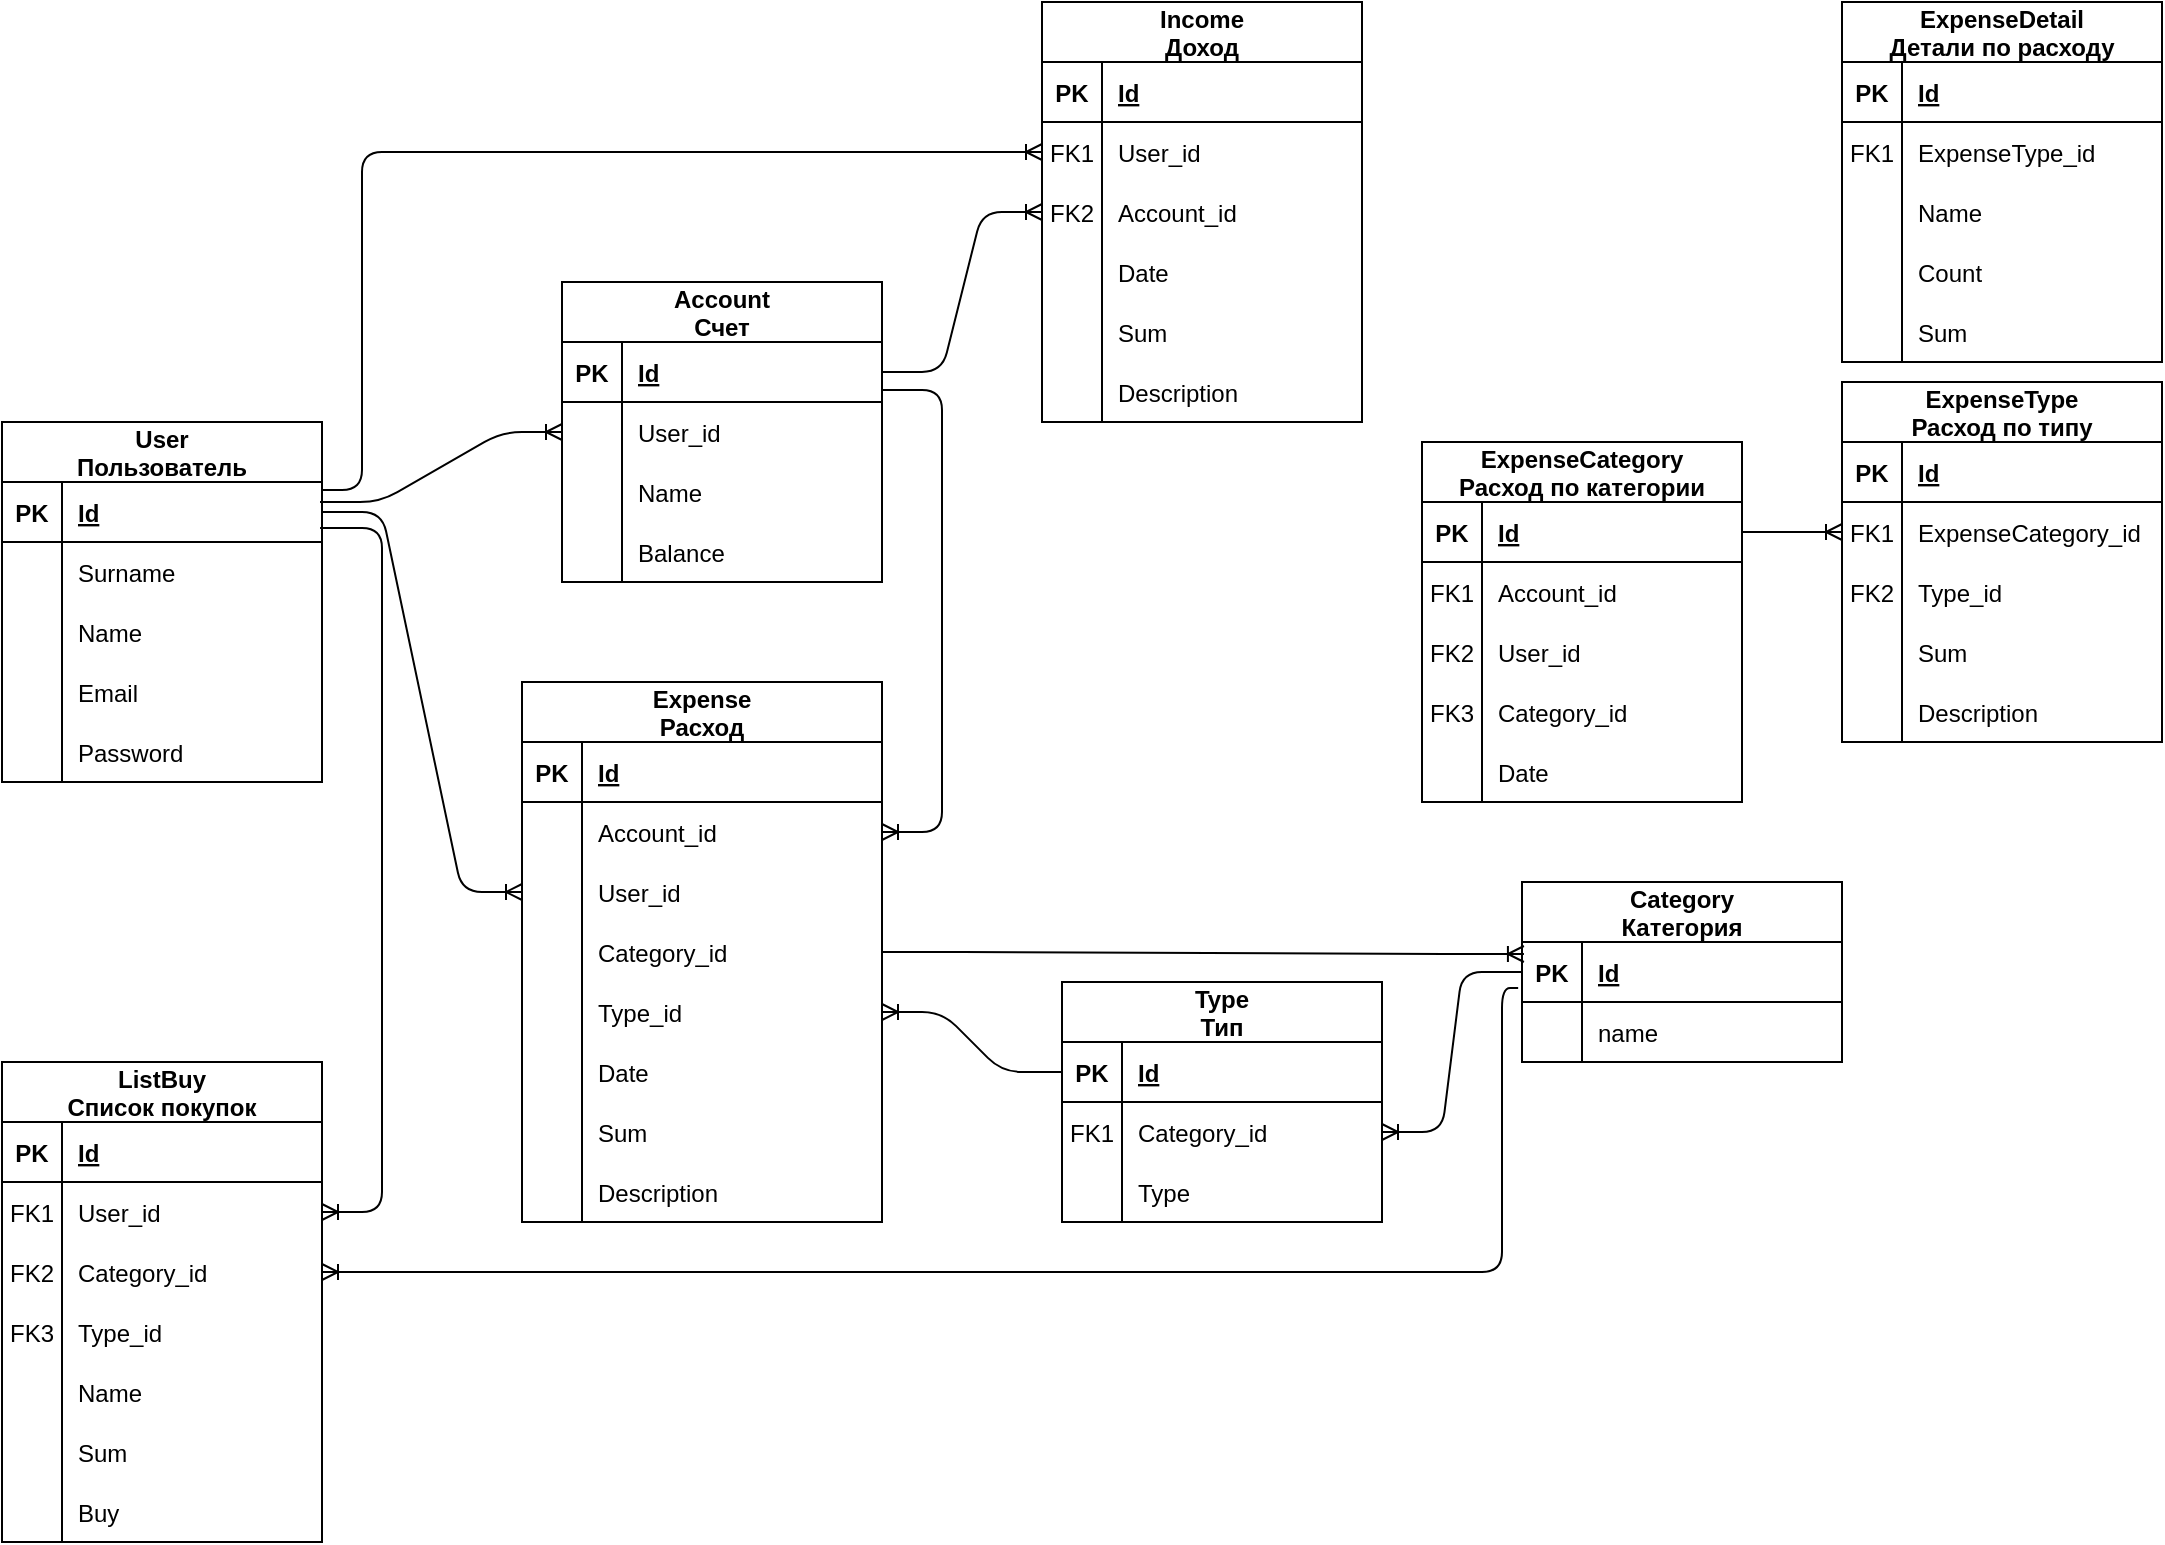 <mxfile version="14.6.11" type="device"><diagram id="E8W5E_j-UFOHD4V3hf9c" name="Страница 1"><mxGraphModel dx="1202" dy="608" grid="1" gridSize="10" guides="1" tooltips="1" connect="1" arrows="1" fold="1" page="1" pageScale="1" pageWidth="1169" pageHeight="827" math="0" shadow="0"><root><mxCell id="0"/><mxCell id="1" parent="0"/><mxCell id="keQbu6TXad4VzsfePpfh-14" value="User&#10;Пользователь" style="shape=table;startSize=30;container=1;collapsible=1;childLayout=tableLayout;fixedRows=1;rowLines=0;fontStyle=1;align=center;resizeLast=1;" parent="1" vertex="1"><mxGeometry x="40" y="230" width="160" height="180" as="geometry"><mxRectangle x="40" y="40" width="60" height="30" as="alternateBounds"/></mxGeometry></mxCell><mxCell id="keQbu6TXad4VzsfePpfh-15" value="" style="shape=partialRectangle;collapsible=0;dropTarget=0;pointerEvents=0;fillColor=none;top=0;left=0;bottom=1;right=0;points=[[0,0.5],[1,0.5]];portConstraint=eastwest;" parent="keQbu6TXad4VzsfePpfh-14" vertex="1"><mxGeometry y="30" width="160" height="30" as="geometry"/></mxCell><mxCell id="keQbu6TXad4VzsfePpfh-16" value="PK" style="shape=partialRectangle;connectable=0;fillColor=none;top=0;left=0;bottom=0;right=0;fontStyle=1;overflow=hidden;" parent="keQbu6TXad4VzsfePpfh-15" vertex="1"><mxGeometry width="30" height="30" as="geometry"/></mxCell><mxCell id="keQbu6TXad4VzsfePpfh-17" value="Id" style="shape=partialRectangle;connectable=0;fillColor=none;top=0;left=0;bottom=0;right=0;align=left;spacingLeft=6;fontStyle=5;overflow=hidden;" parent="keQbu6TXad4VzsfePpfh-15" vertex="1"><mxGeometry x="30" width="130" height="30" as="geometry"/></mxCell><mxCell id="keQbu6TXad4VzsfePpfh-18" value="" style="shape=partialRectangle;collapsible=0;dropTarget=0;pointerEvents=0;fillColor=none;top=0;left=0;bottom=0;right=0;points=[[0,0.5],[1,0.5]];portConstraint=eastwest;" parent="keQbu6TXad4VzsfePpfh-14" vertex="1"><mxGeometry y="60" width="160" height="30" as="geometry"/></mxCell><mxCell id="keQbu6TXad4VzsfePpfh-19" value="" style="shape=partialRectangle;connectable=0;fillColor=none;top=0;left=0;bottom=0;right=0;editable=1;overflow=hidden;" parent="keQbu6TXad4VzsfePpfh-18" vertex="1"><mxGeometry width="30" height="30" as="geometry"/></mxCell><mxCell id="keQbu6TXad4VzsfePpfh-20" value="Surname" style="shape=partialRectangle;connectable=0;fillColor=none;top=0;left=0;bottom=0;right=0;align=left;spacingLeft=6;overflow=hidden;" parent="keQbu6TXad4VzsfePpfh-18" vertex="1"><mxGeometry x="30" width="130" height="30" as="geometry"/></mxCell><mxCell id="keQbu6TXad4VzsfePpfh-21" value="" style="shape=partialRectangle;collapsible=0;dropTarget=0;pointerEvents=0;fillColor=none;top=0;left=0;bottom=0;right=0;points=[[0,0.5],[1,0.5]];portConstraint=eastwest;" parent="keQbu6TXad4VzsfePpfh-14" vertex="1"><mxGeometry y="90" width="160" height="30" as="geometry"/></mxCell><mxCell id="keQbu6TXad4VzsfePpfh-22" value="" style="shape=partialRectangle;connectable=0;fillColor=none;top=0;left=0;bottom=0;right=0;editable=1;overflow=hidden;" parent="keQbu6TXad4VzsfePpfh-21" vertex="1"><mxGeometry width="30" height="30" as="geometry"/></mxCell><mxCell id="keQbu6TXad4VzsfePpfh-23" value="Name" style="shape=partialRectangle;connectable=0;fillColor=none;top=0;left=0;bottom=0;right=0;align=left;spacingLeft=6;overflow=hidden;" parent="keQbu6TXad4VzsfePpfh-21" vertex="1"><mxGeometry x="30" width="130" height="30" as="geometry"/></mxCell><mxCell id="keQbu6TXad4VzsfePpfh-142" value="" style="shape=partialRectangle;collapsible=0;dropTarget=0;pointerEvents=0;fillColor=none;top=0;left=0;bottom=0;right=0;points=[[0,0.5],[1,0.5]];portConstraint=eastwest;" parent="keQbu6TXad4VzsfePpfh-14" vertex="1"><mxGeometry y="120" width="160" height="30" as="geometry"/></mxCell><mxCell id="keQbu6TXad4VzsfePpfh-143" value="" style="shape=partialRectangle;connectable=0;fillColor=none;top=0;left=0;bottom=0;right=0;editable=1;overflow=hidden;" parent="keQbu6TXad4VzsfePpfh-142" vertex="1"><mxGeometry width="30" height="30" as="geometry"/></mxCell><mxCell id="keQbu6TXad4VzsfePpfh-144" value="Email" style="shape=partialRectangle;connectable=0;fillColor=none;top=0;left=0;bottom=0;right=0;align=left;spacingLeft=6;overflow=hidden;" parent="keQbu6TXad4VzsfePpfh-142" vertex="1"><mxGeometry x="30" width="130" height="30" as="geometry"/></mxCell><mxCell id="keQbu6TXad4VzsfePpfh-146" value="" style="shape=partialRectangle;collapsible=0;dropTarget=0;pointerEvents=0;fillColor=none;top=0;left=0;bottom=0;right=0;points=[[0,0.5],[1,0.5]];portConstraint=eastwest;" parent="keQbu6TXad4VzsfePpfh-14" vertex="1"><mxGeometry y="150" width="160" height="30" as="geometry"/></mxCell><mxCell id="keQbu6TXad4VzsfePpfh-147" value="" style="shape=partialRectangle;connectable=0;fillColor=none;top=0;left=0;bottom=0;right=0;editable=1;overflow=hidden;" parent="keQbu6TXad4VzsfePpfh-146" vertex="1"><mxGeometry width="30" height="30" as="geometry"/></mxCell><mxCell id="keQbu6TXad4VzsfePpfh-148" value="Password" style="shape=partialRectangle;connectable=0;fillColor=none;top=0;left=0;bottom=0;right=0;align=left;spacingLeft=6;overflow=hidden;" parent="keQbu6TXad4VzsfePpfh-146" vertex="1"><mxGeometry x="30" width="130" height="30" as="geometry"/></mxCell><mxCell id="keQbu6TXad4VzsfePpfh-27" value="Category&#10;Категория" style="shape=table;startSize=30;container=1;collapsible=1;childLayout=tableLayout;fixedRows=1;rowLines=0;fontStyle=1;align=center;resizeLast=1;" parent="1" vertex="1"><mxGeometry x="800" y="460" width="160" height="90" as="geometry"/></mxCell><mxCell id="keQbu6TXad4VzsfePpfh-28" value="" style="shape=partialRectangle;collapsible=0;dropTarget=0;pointerEvents=0;fillColor=none;top=0;left=0;bottom=1;right=0;points=[[0,0.5],[1,0.5]];portConstraint=eastwest;" parent="keQbu6TXad4VzsfePpfh-27" vertex="1"><mxGeometry y="30" width="160" height="30" as="geometry"/></mxCell><mxCell id="keQbu6TXad4VzsfePpfh-29" value="PK" style="shape=partialRectangle;connectable=0;fillColor=none;top=0;left=0;bottom=0;right=0;fontStyle=1;overflow=hidden;" parent="keQbu6TXad4VzsfePpfh-28" vertex="1"><mxGeometry width="30" height="30" as="geometry"/></mxCell><mxCell id="keQbu6TXad4VzsfePpfh-30" value="Id" style="shape=partialRectangle;connectable=0;fillColor=none;top=0;left=0;bottom=0;right=0;align=left;spacingLeft=6;fontStyle=5;overflow=hidden;" parent="keQbu6TXad4VzsfePpfh-28" vertex="1"><mxGeometry x="30" width="130" height="30" as="geometry"/></mxCell><mxCell id="keQbu6TXad4VzsfePpfh-31" value="" style="shape=partialRectangle;collapsible=0;dropTarget=0;pointerEvents=0;fillColor=none;top=0;left=0;bottom=0;right=0;points=[[0,0.5],[1,0.5]];portConstraint=eastwest;" parent="keQbu6TXad4VzsfePpfh-27" vertex="1"><mxGeometry y="60" width="160" height="30" as="geometry"/></mxCell><mxCell id="keQbu6TXad4VzsfePpfh-32" value="" style="shape=partialRectangle;connectable=0;fillColor=none;top=0;left=0;bottom=0;right=0;editable=1;overflow=hidden;" parent="keQbu6TXad4VzsfePpfh-31" vertex="1"><mxGeometry width="30" height="30" as="geometry"/></mxCell><mxCell id="keQbu6TXad4VzsfePpfh-33" value="name" style="shape=partialRectangle;connectable=0;fillColor=none;top=0;left=0;bottom=0;right=0;align=left;spacingLeft=6;overflow=hidden;" parent="keQbu6TXad4VzsfePpfh-31" vertex="1"><mxGeometry x="30" width="130" height="30" as="geometry"/></mxCell><mxCell id="keQbu6TXad4VzsfePpfh-40" value="Income&#10;Доход" style="shape=table;startSize=30;container=1;collapsible=1;childLayout=tableLayout;fixedRows=1;rowLines=0;fontStyle=1;align=center;resizeLast=1;" parent="1" vertex="1"><mxGeometry x="560" y="20" width="160" height="210" as="geometry"/></mxCell><mxCell id="keQbu6TXad4VzsfePpfh-41" value="" style="shape=partialRectangle;collapsible=0;dropTarget=0;pointerEvents=0;fillColor=none;top=0;left=0;bottom=1;right=0;points=[[0,0.5],[1,0.5]];portConstraint=eastwest;" parent="keQbu6TXad4VzsfePpfh-40" vertex="1"><mxGeometry y="30" width="160" height="30" as="geometry"/></mxCell><mxCell id="keQbu6TXad4VzsfePpfh-42" value="PK" style="shape=partialRectangle;connectable=0;fillColor=none;top=0;left=0;bottom=0;right=0;fontStyle=1;overflow=hidden;" parent="keQbu6TXad4VzsfePpfh-41" vertex="1"><mxGeometry width="30" height="30" as="geometry"/></mxCell><mxCell id="keQbu6TXad4VzsfePpfh-43" value="Id" style="shape=partialRectangle;connectable=0;fillColor=none;top=0;left=0;bottom=0;right=0;align=left;spacingLeft=6;fontStyle=5;overflow=hidden;" parent="keQbu6TXad4VzsfePpfh-41" vertex="1"><mxGeometry x="30" width="130" height="30" as="geometry"/></mxCell><mxCell id="keQbu6TXad4VzsfePpfh-199" value="" style="shape=partialRectangle;collapsible=0;dropTarget=0;pointerEvents=0;fillColor=none;top=0;left=0;bottom=0;right=0;points=[[0,0.5],[1,0.5]];portConstraint=eastwest;" parent="keQbu6TXad4VzsfePpfh-40" vertex="1"><mxGeometry y="60" width="160" height="30" as="geometry"/></mxCell><mxCell id="keQbu6TXad4VzsfePpfh-200" value="FK1" style="shape=partialRectangle;connectable=0;fillColor=none;top=0;left=0;bottom=0;right=0;editable=1;overflow=hidden;" parent="keQbu6TXad4VzsfePpfh-199" vertex="1"><mxGeometry width="30" height="30" as="geometry"/></mxCell><mxCell id="keQbu6TXad4VzsfePpfh-201" value="User_id" style="shape=partialRectangle;connectable=0;fillColor=none;top=0;left=0;bottom=0;right=0;align=left;spacingLeft=6;overflow=hidden;" parent="keQbu6TXad4VzsfePpfh-199" vertex="1"><mxGeometry x="30" width="130" height="30" as="geometry"/></mxCell><mxCell id="HvO0J8zQqH0c3S55974b-17" value="" style="shape=partialRectangle;collapsible=0;dropTarget=0;pointerEvents=0;fillColor=none;top=0;left=0;bottom=0;right=0;points=[[0,0.5],[1,0.5]];portConstraint=eastwest;" parent="keQbu6TXad4VzsfePpfh-40" vertex="1"><mxGeometry y="90" width="160" height="30" as="geometry"/></mxCell><mxCell id="HvO0J8zQqH0c3S55974b-18" value="FK2" style="shape=partialRectangle;connectable=0;fillColor=none;top=0;left=0;bottom=0;right=0;editable=1;overflow=hidden;" parent="HvO0J8zQqH0c3S55974b-17" vertex="1"><mxGeometry width="30" height="30" as="geometry"/></mxCell><mxCell id="HvO0J8zQqH0c3S55974b-19" value="Account_id" style="shape=partialRectangle;connectable=0;fillColor=none;top=0;left=0;bottom=0;right=0;align=left;spacingLeft=6;overflow=hidden;" parent="HvO0J8zQqH0c3S55974b-17" vertex="1"><mxGeometry x="30" width="130" height="30" as="geometry"/></mxCell><mxCell id="keQbu6TXad4VzsfePpfh-44" value="" style="shape=partialRectangle;collapsible=0;dropTarget=0;pointerEvents=0;fillColor=none;top=0;left=0;bottom=0;right=0;points=[[0,0.5],[1,0.5]];portConstraint=eastwest;" parent="keQbu6TXad4VzsfePpfh-40" vertex="1"><mxGeometry y="120" width="160" height="30" as="geometry"/></mxCell><mxCell id="keQbu6TXad4VzsfePpfh-45" value="" style="shape=partialRectangle;connectable=0;fillColor=none;top=0;left=0;bottom=0;right=0;editable=1;overflow=hidden;" parent="keQbu6TXad4VzsfePpfh-44" vertex="1"><mxGeometry width="30" height="30" as="geometry"/></mxCell><mxCell id="keQbu6TXad4VzsfePpfh-46" value="Date" style="shape=partialRectangle;connectable=0;fillColor=none;top=0;left=0;bottom=0;right=0;align=left;spacingLeft=6;overflow=hidden;" parent="keQbu6TXad4VzsfePpfh-44" vertex="1"><mxGeometry x="30" width="130" height="30" as="geometry"/></mxCell><mxCell id="keQbu6TXad4VzsfePpfh-47" value="" style="shape=partialRectangle;collapsible=0;dropTarget=0;pointerEvents=0;fillColor=none;top=0;left=0;bottom=0;right=0;points=[[0,0.5],[1,0.5]];portConstraint=eastwest;" parent="keQbu6TXad4VzsfePpfh-40" vertex="1"><mxGeometry y="150" width="160" height="30" as="geometry"/></mxCell><mxCell id="keQbu6TXad4VzsfePpfh-48" value="" style="shape=partialRectangle;connectable=0;fillColor=none;top=0;left=0;bottom=0;right=0;editable=1;overflow=hidden;" parent="keQbu6TXad4VzsfePpfh-47" vertex="1"><mxGeometry width="30" height="30" as="geometry"/></mxCell><mxCell id="keQbu6TXad4VzsfePpfh-49" value="Sum" style="shape=partialRectangle;connectable=0;fillColor=none;top=0;left=0;bottom=0;right=0;align=left;spacingLeft=6;overflow=hidden;" parent="keQbu6TXad4VzsfePpfh-47" vertex="1"><mxGeometry x="30" width="130" height="30" as="geometry"/></mxCell><mxCell id="keQbu6TXad4VzsfePpfh-50" value="" style="shape=partialRectangle;collapsible=0;dropTarget=0;pointerEvents=0;fillColor=none;top=0;left=0;bottom=0;right=0;points=[[0,0.5],[1,0.5]];portConstraint=eastwest;" parent="keQbu6TXad4VzsfePpfh-40" vertex="1"><mxGeometry y="180" width="160" height="30" as="geometry"/></mxCell><mxCell id="keQbu6TXad4VzsfePpfh-51" value="" style="shape=partialRectangle;connectable=0;fillColor=none;top=0;left=0;bottom=0;right=0;editable=1;overflow=hidden;" parent="keQbu6TXad4VzsfePpfh-50" vertex="1"><mxGeometry width="30" height="30" as="geometry"/></mxCell><mxCell id="keQbu6TXad4VzsfePpfh-52" value="Description" style="shape=partialRectangle;connectable=0;fillColor=none;top=0;left=0;bottom=0;right=0;align=left;spacingLeft=6;overflow=hidden;" parent="keQbu6TXad4VzsfePpfh-50" vertex="1"><mxGeometry x="30" width="130" height="30" as="geometry"/></mxCell><mxCell id="keQbu6TXad4VzsfePpfh-53" value="Type&#10;Тип" style="shape=table;startSize=30;container=1;collapsible=1;childLayout=tableLayout;fixedRows=1;rowLines=0;fontStyle=1;align=center;resizeLast=1;" parent="1" vertex="1"><mxGeometry x="570" y="510" width="160" height="120" as="geometry"/></mxCell><mxCell id="keQbu6TXad4VzsfePpfh-54" value="" style="shape=partialRectangle;collapsible=0;dropTarget=0;pointerEvents=0;fillColor=none;top=0;left=0;bottom=1;right=0;points=[[0,0.5],[1,0.5]];portConstraint=eastwest;" parent="keQbu6TXad4VzsfePpfh-53" vertex="1"><mxGeometry y="30" width="160" height="30" as="geometry"/></mxCell><mxCell id="keQbu6TXad4VzsfePpfh-55" value="PK" style="shape=partialRectangle;connectable=0;fillColor=none;top=0;left=0;bottom=0;right=0;fontStyle=1;overflow=hidden;" parent="keQbu6TXad4VzsfePpfh-54" vertex="1"><mxGeometry width="30" height="30" as="geometry"/></mxCell><mxCell id="keQbu6TXad4VzsfePpfh-56" value="Id" style="shape=partialRectangle;connectable=0;fillColor=none;top=0;left=0;bottom=0;right=0;align=left;spacingLeft=6;fontStyle=5;overflow=hidden;" parent="keQbu6TXad4VzsfePpfh-54" vertex="1"><mxGeometry x="30" width="130" height="30" as="geometry"/></mxCell><mxCell id="keQbu6TXad4VzsfePpfh-60" value="" style="shape=partialRectangle;collapsible=0;dropTarget=0;pointerEvents=0;fillColor=none;top=0;left=0;bottom=0;right=0;points=[[0,0.5],[1,0.5]];portConstraint=eastwest;" parent="keQbu6TXad4VzsfePpfh-53" vertex="1"><mxGeometry y="60" width="160" height="30" as="geometry"/></mxCell><mxCell id="keQbu6TXad4VzsfePpfh-61" value="FK1" style="shape=partialRectangle;connectable=0;fillColor=none;top=0;left=0;bottom=0;right=0;editable=1;overflow=hidden;" parent="keQbu6TXad4VzsfePpfh-60" vertex="1"><mxGeometry width="30" height="30" as="geometry"/></mxCell><mxCell id="keQbu6TXad4VzsfePpfh-62" value="Category_id" style="shape=partialRectangle;connectable=0;fillColor=none;top=0;left=0;bottom=0;right=0;align=left;spacingLeft=6;overflow=hidden;" parent="keQbu6TXad4VzsfePpfh-60" vertex="1"><mxGeometry x="30" width="130" height="30" as="geometry"/></mxCell><mxCell id="keQbu6TXad4VzsfePpfh-57" value="" style="shape=partialRectangle;collapsible=0;dropTarget=0;pointerEvents=0;fillColor=none;top=0;left=0;bottom=0;right=0;points=[[0,0.5],[1,0.5]];portConstraint=eastwest;" parent="keQbu6TXad4VzsfePpfh-53" vertex="1"><mxGeometry y="90" width="160" height="30" as="geometry"/></mxCell><mxCell id="keQbu6TXad4VzsfePpfh-58" value="" style="shape=partialRectangle;connectable=0;fillColor=none;top=0;left=0;bottom=0;right=0;editable=1;overflow=hidden;" parent="keQbu6TXad4VzsfePpfh-57" vertex="1"><mxGeometry width="30" height="30" as="geometry"/></mxCell><mxCell id="keQbu6TXad4VzsfePpfh-59" value="Type" style="shape=partialRectangle;connectable=0;fillColor=none;top=0;left=0;bottom=0;right=0;align=left;spacingLeft=6;overflow=hidden;" parent="keQbu6TXad4VzsfePpfh-57" vertex="1"><mxGeometry x="30" width="130" height="30" as="geometry"/></mxCell><mxCell id="keQbu6TXad4VzsfePpfh-66" value="ExpenseCategory&#10;Расход по категории" style="shape=table;startSize=30;container=1;collapsible=1;childLayout=tableLayout;fixedRows=1;rowLines=0;fontStyle=1;align=center;resizeLast=1;" parent="1" vertex="1"><mxGeometry x="750" y="240" width="160" height="180" as="geometry"/></mxCell><mxCell id="keQbu6TXad4VzsfePpfh-67" value="" style="shape=partialRectangle;collapsible=0;dropTarget=0;pointerEvents=0;fillColor=none;top=0;left=0;bottom=1;right=0;points=[[0,0.5],[1,0.5]];portConstraint=eastwest;" parent="keQbu6TXad4VzsfePpfh-66" vertex="1"><mxGeometry y="30" width="160" height="30" as="geometry"/></mxCell><mxCell id="keQbu6TXad4VzsfePpfh-68" value="PK" style="shape=partialRectangle;connectable=0;fillColor=none;top=0;left=0;bottom=0;right=0;fontStyle=1;overflow=hidden;" parent="keQbu6TXad4VzsfePpfh-67" vertex="1"><mxGeometry width="30" height="30" as="geometry"/></mxCell><mxCell id="keQbu6TXad4VzsfePpfh-69" value="Id" style="shape=partialRectangle;connectable=0;fillColor=none;top=0;left=0;bottom=0;right=0;align=left;spacingLeft=6;fontStyle=5;overflow=hidden;" parent="keQbu6TXad4VzsfePpfh-67" vertex="1"><mxGeometry x="30" width="130" height="30" as="geometry"/></mxCell><mxCell id="HvO0J8zQqH0c3S55974b-24" value="" style="shape=partialRectangle;collapsible=0;dropTarget=0;pointerEvents=0;fillColor=none;top=0;left=0;bottom=0;right=0;points=[[0,0.5],[1,0.5]];portConstraint=eastwest;" parent="keQbu6TXad4VzsfePpfh-66" vertex="1"><mxGeometry y="60" width="160" height="30" as="geometry"/></mxCell><mxCell id="HvO0J8zQqH0c3S55974b-25" value="FK1" style="shape=partialRectangle;connectable=0;fillColor=none;top=0;left=0;bottom=0;right=0;editable=1;overflow=hidden;" parent="HvO0J8zQqH0c3S55974b-24" vertex="1"><mxGeometry width="30" height="30" as="geometry"/></mxCell><mxCell id="HvO0J8zQqH0c3S55974b-26" value="Account_id" style="shape=partialRectangle;connectable=0;fillColor=none;top=0;left=0;bottom=0;right=0;align=left;spacingLeft=6;overflow=hidden;" parent="HvO0J8zQqH0c3S55974b-24" vertex="1"><mxGeometry x="30" width="130" height="30" as="geometry"/></mxCell><mxCell id="keQbu6TXad4VzsfePpfh-158" value="" style="shape=partialRectangle;collapsible=0;dropTarget=0;pointerEvents=0;fillColor=none;top=0;left=0;bottom=0;right=0;points=[[0,0.5],[1,0.5]];portConstraint=eastwest;" parent="keQbu6TXad4VzsfePpfh-66" vertex="1"><mxGeometry y="90" width="160" height="30" as="geometry"/></mxCell><mxCell id="keQbu6TXad4VzsfePpfh-159" value="FK2" style="shape=partialRectangle;connectable=0;fillColor=none;top=0;left=0;bottom=0;right=0;editable=1;overflow=hidden;" parent="keQbu6TXad4VzsfePpfh-158" vertex="1"><mxGeometry width="30" height="30" as="geometry"/></mxCell><mxCell id="keQbu6TXad4VzsfePpfh-160" value="User_id" style="shape=partialRectangle;connectable=0;fillColor=none;top=0;left=0;bottom=0;right=0;align=left;spacingLeft=6;overflow=hidden;" parent="keQbu6TXad4VzsfePpfh-158" vertex="1"><mxGeometry x="30" width="130" height="30" as="geometry"/></mxCell><mxCell id="keQbu6TXad4VzsfePpfh-70" value="" style="shape=partialRectangle;collapsible=0;dropTarget=0;pointerEvents=0;fillColor=none;top=0;left=0;bottom=0;right=0;points=[[0,0.5],[1,0.5]];portConstraint=eastwest;" parent="keQbu6TXad4VzsfePpfh-66" vertex="1"><mxGeometry y="120" width="160" height="30" as="geometry"/></mxCell><mxCell id="keQbu6TXad4VzsfePpfh-71" value="FK3" style="shape=partialRectangle;connectable=0;fillColor=none;top=0;left=0;bottom=0;right=0;editable=1;overflow=hidden;" parent="keQbu6TXad4VzsfePpfh-70" vertex="1"><mxGeometry width="30" height="30" as="geometry"/></mxCell><mxCell id="keQbu6TXad4VzsfePpfh-72" value="Category_id" style="shape=partialRectangle;connectable=0;fillColor=none;top=0;left=0;bottom=0;right=0;align=left;spacingLeft=6;overflow=hidden;" parent="keQbu6TXad4VzsfePpfh-70" vertex="1"><mxGeometry x="30" width="130" height="30" as="geometry"/></mxCell><mxCell id="keQbu6TXad4VzsfePpfh-73" value="" style="shape=partialRectangle;collapsible=0;dropTarget=0;pointerEvents=0;fillColor=none;top=0;left=0;bottom=0;right=0;points=[[0,0.5],[1,0.5]];portConstraint=eastwest;" parent="keQbu6TXad4VzsfePpfh-66" vertex="1"><mxGeometry y="150" width="160" height="30" as="geometry"/></mxCell><mxCell id="keQbu6TXad4VzsfePpfh-74" value="" style="shape=partialRectangle;connectable=0;fillColor=none;top=0;left=0;bottom=0;right=0;editable=1;overflow=hidden;" parent="keQbu6TXad4VzsfePpfh-73" vertex="1"><mxGeometry width="30" height="30" as="geometry"/></mxCell><mxCell id="keQbu6TXad4VzsfePpfh-75" value="Date" style="shape=partialRectangle;connectable=0;fillColor=none;top=0;left=0;bottom=0;right=0;align=left;spacingLeft=6;overflow=hidden;" parent="keQbu6TXad4VzsfePpfh-73" vertex="1"><mxGeometry x="30" width="130" height="30" as="geometry"/></mxCell><mxCell id="keQbu6TXad4VzsfePpfh-92" value="ListBuy&#10;Список покупок" style="shape=table;startSize=30;container=1;collapsible=1;childLayout=tableLayout;fixedRows=1;rowLines=0;fontStyle=1;align=center;resizeLast=1;" parent="1" vertex="1"><mxGeometry x="40" y="550" width="160" height="240" as="geometry"/></mxCell><mxCell id="keQbu6TXad4VzsfePpfh-93" value="" style="shape=partialRectangle;collapsible=0;dropTarget=0;pointerEvents=0;fillColor=none;top=0;left=0;bottom=1;right=0;points=[[0,0.5],[1,0.5]];portConstraint=eastwest;" parent="keQbu6TXad4VzsfePpfh-92" vertex="1"><mxGeometry y="30" width="160" height="30" as="geometry"/></mxCell><mxCell id="keQbu6TXad4VzsfePpfh-94" value="PK" style="shape=partialRectangle;connectable=0;fillColor=none;top=0;left=0;bottom=0;right=0;fontStyle=1;overflow=hidden;" parent="keQbu6TXad4VzsfePpfh-93" vertex="1"><mxGeometry width="30" height="30" as="geometry"/></mxCell><mxCell id="keQbu6TXad4VzsfePpfh-95" value="Id" style="shape=partialRectangle;connectable=0;fillColor=none;top=0;left=0;bottom=0;right=0;align=left;spacingLeft=6;fontStyle=5;overflow=hidden;" parent="keQbu6TXad4VzsfePpfh-93" vertex="1"><mxGeometry x="30" width="130" height="30" as="geometry"/></mxCell><mxCell id="keQbu6TXad4VzsfePpfh-162" value="" style="shape=partialRectangle;collapsible=0;dropTarget=0;pointerEvents=0;fillColor=none;top=0;left=0;bottom=0;right=0;points=[[0,0.5],[1,0.5]];portConstraint=eastwest;" parent="keQbu6TXad4VzsfePpfh-92" vertex="1"><mxGeometry y="60" width="160" height="30" as="geometry"/></mxCell><mxCell id="keQbu6TXad4VzsfePpfh-163" value="FK1" style="shape=partialRectangle;connectable=0;fillColor=none;top=0;left=0;bottom=0;right=0;editable=1;overflow=hidden;" parent="keQbu6TXad4VzsfePpfh-162" vertex="1"><mxGeometry width="30" height="30" as="geometry"/></mxCell><mxCell id="keQbu6TXad4VzsfePpfh-164" value="User_id" style="shape=partialRectangle;connectable=0;fillColor=none;top=0;left=0;bottom=0;right=0;align=left;spacingLeft=6;overflow=hidden;" parent="keQbu6TXad4VzsfePpfh-162" vertex="1"><mxGeometry x="30" width="130" height="30" as="geometry"/></mxCell><mxCell id="QN3xQptHyrOv7s0Iz-1Y-43" value="" style="shape=partialRectangle;collapsible=0;dropTarget=0;pointerEvents=0;fillColor=none;top=0;left=0;bottom=0;right=0;points=[[0,0.5],[1,0.5]];portConstraint=eastwest;" parent="keQbu6TXad4VzsfePpfh-92" vertex="1"><mxGeometry y="90" width="160" height="30" as="geometry"/></mxCell><mxCell id="QN3xQptHyrOv7s0Iz-1Y-44" value="FK2" style="shape=partialRectangle;connectable=0;fillColor=none;top=0;left=0;bottom=0;right=0;editable=1;overflow=hidden;" parent="QN3xQptHyrOv7s0Iz-1Y-43" vertex="1"><mxGeometry width="30" height="30" as="geometry"/></mxCell><mxCell id="QN3xQptHyrOv7s0Iz-1Y-45" value="Category_id" style="shape=partialRectangle;connectable=0;fillColor=none;top=0;left=0;bottom=0;right=0;align=left;spacingLeft=6;overflow=hidden;" parent="QN3xQptHyrOv7s0Iz-1Y-43" vertex="1"><mxGeometry x="30" width="130" height="30" as="geometry"/></mxCell><mxCell id="QN3xQptHyrOv7s0Iz-1Y-31" value="" style="shape=partialRectangle;collapsible=0;dropTarget=0;pointerEvents=0;fillColor=none;top=0;left=0;bottom=0;right=0;points=[[0,0.5],[1,0.5]];portConstraint=eastwest;" parent="keQbu6TXad4VzsfePpfh-92" vertex="1"><mxGeometry y="120" width="160" height="30" as="geometry"/></mxCell><mxCell id="QN3xQptHyrOv7s0Iz-1Y-32" value="FK3" style="shape=partialRectangle;connectable=0;fillColor=none;top=0;left=0;bottom=0;right=0;editable=1;overflow=hidden;" parent="QN3xQptHyrOv7s0Iz-1Y-31" vertex="1"><mxGeometry width="30" height="30" as="geometry"/></mxCell><mxCell id="QN3xQptHyrOv7s0Iz-1Y-33" value="Type_id" style="shape=partialRectangle;connectable=0;fillColor=none;top=0;left=0;bottom=0;right=0;align=left;spacingLeft=6;overflow=hidden;" parent="QN3xQptHyrOv7s0Iz-1Y-31" vertex="1"><mxGeometry x="30" width="130" height="30" as="geometry"/></mxCell><mxCell id="keQbu6TXad4VzsfePpfh-96" value="" style="shape=partialRectangle;collapsible=0;dropTarget=0;pointerEvents=0;fillColor=none;top=0;left=0;bottom=0;right=0;points=[[0,0.5],[1,0.5]];portConstraint=eastwest;" parent="keQbu6TXad4VzsfePpfh-92" vertex="1"><mxGeometry y="150" width="160" height="30" as="geometry"/></mxCell><mxCell id="keQbu6TXad4VzsfePpfh-97" value="" style="shape=partialRectangle;connectable=0;fillColor=none;top=0;left=0;bottom=0;right=0;editable=1;overflow=hidden;" parent="keQbu6TXad4VzsfePpfh-96" vertex="1"><mxGeometry width="30" height="30" as="geometry"/></mxCell><mxCell id="keQbu6TXad4VzsfePpfh-98" value="Name" style="shape=partialRectangle;connectable=0;fillColor=none;top=0;left=0;bottom=0;right=0;align=left;spacingLeft=6;overflow=hidden;" parent="keQbu6TXad4VzsfePpfh-96" vertex="1"><mxGeometry x="30" width="130" height="30" as="geometry"/></mxCell><mxCell id="keQbu6TXad4VzsfePpfh-99" value="" style="shape=partialRectangle;collapsible=0;dropTarget=0;pointerEvents=0;fillColor=none;top=0;left=0;bottom=0;right=0;points=[[0,0.5],[1,0.5]];portConstraint=eastwest;" parent="keQbu6TXad4VzsfePpfh-92" vertex="1"><mxGeometry y="180" width="160" height="30" as="geometry"/></mxCell><mxCell id="keQbu6TXad4VzsfePpfh-100" value="" style="shape=partialRectangle;connectable=0;fillColor=none;top=0;left=0;bottom=0;right=0;editable=1;overflow=hidden;" parent="keQbu6TXad4VzsfePpfh-99" vertex="1"><mxGeometry width="30" height="30" as="geometry"/></mxCell><mxCell id="keQbu6TXad4VzsfePpfh-101" value="Sum" style="shape=partialRectangle;connectable=0;fillColor=none;top=0;left=0;bottom=0;right=0;align=left;spacingLeft=6;overflow=hidden;" parent="keQbu6TXad4VzsfePpfh-99" vertex="1"><mxGeometry x="30" width="130" height="30" as="geometry"/></mxCell><mxCell id="QN3xQptHyrOv7s0Iz-1Y-35" value="" style="shape=partialRectangle;collapsible=0;dropTarget=0;pointerEvents=0;fillColor=none;top=0;left=0;bottom=0;right=0;points=[[0,0.5],[1,0.5]];portConstraint=eastwest;" parent="keQbu6TXad4VzsfePpfh-92" vertex="1"><mxGeometry y="210" width="160" height="30" as="geometry"/></mxCell><mxCell id="QN3xQptHyrOv7s0Iz-1Y-36" value="" style="shape=partialRectangle;connectable=0;fillColor=none;top=0;left=0;bottom=0;right=0;editable=1;overflow=hidden;" parent="QN3xQptHyrOv7s0Iz-1Y-35" vertex="1"><mxGeometry width="30" height="30" as="geometry"/></mxCell><mxCell id="QN3xQptHyrOv7s0Iz-1Y-37" value="Buy" style="shape=partialRectangle;connectable=0;fillColor=none;top=0;left=0;bottom=0;right=0;align=left;spacingLeft=6;overflow=hidden;" parent="QN3xQptHyrOv7s0Iz-1Y-35" vertex="1"><mxGeometry x="30" width="130" height="30" as="geometry"/></mxCell><mxCell id="keQbu6TXad4VzsfePpfh-126" value="ExpenseDetail&#10;Детали по расходу" style="shape=table;startSize=30;container=1;collapsible=1;childLayout=tableLayout;fixedRows=1;rowLines=0;fontStyle=1;align=center;resizeLast=1;" parent="1" vertex="1"><mxGeometry x="960" y="20" width="160" height="180" as="geometry"/></mxCell><mxCell id="keQbu6TXad4VzsfePpfh-127" value="" style="shape=partialRectangle;collapsible=0;dropTarget=0;pointerEvents=0;fillColor=none;top=0;left=0;bottom=1;right=0;points=[[0,0.5],[1,0.5]];portConstraint=eastwest;" parent="keQbu6TXad4VzsfePpfh-126" vertex="1"><mxGeometry y="30" width="160" height="30" as="geometry"/></mxCell><mxCell id="keQbu6TXad4VzsfePpfh-128" value="PK" style="shape=partialRectangle;connectable=0;fillColor=none;top=0;left=0;bottom=0;right=0;fontStyle=1;overflow=hidden;" parent="keQbu6TXad4VzsfePpfh-127" vertex="1"><mxGeometry width="30" height="30" as="geometry"/></mxCell><mxCell id="keQbu6TXad4VzsfePpfh-129" value="Id" style="shape=partialRectangle;connectable=0;fillColor=none;top=0;left=0;bottom=0;right=0;align=left;spacingLeft=6;fontStyle=5;overflow=hidden;" parent="keQbu6TXad4VzsfePpfh-127" vertex="1"><mxGeometry x="30" width="130" height="30" as="geometry"/></mxCell><mxCell id="keQbu6TXad4VzsfePpfh-133" value="" style="shape=partialRectangle;collapsible=0;dropTarget=0;pointerEvents=0;fillColor=none;top=0;left=0;bottom=0;right=0;points=[[0,0.5],[1,0.5]];portConstraint=eastwest;" parent="keQbu6TXad4VzsfePpfh-126" vertex="1"><mxGeometry y="60" width="160" height="30" as="geometry"/></mxCell><mxCell id="keQbu6TXad4VzsfePpfh-134" value="FK1" style="shape=partialRectangle;connectable=0;fillColor=none;top=0;left=0;bottom=0;right=0;editable=1;overflow=hidden;" parent="keQbu6TXad4VzsfePpfh-133" vertex="1"><mxGeometry width="30" height="30" as="geometry"/></mxCell><mxCell id="keQbu6TXad4VzsfePpfh-135" value="ExpenseType_id" style="shape=partialRectangle;connectable=0;fillColor=none;top=0;left=0;bottom=0;right=0;align=left;spacingLeft=6;overflow=hidden;" parent="keQbu6TXad4VzsfePpfh-133" vertex="1"><mxGeometry x="30" width="130" height="30" as="geometry"/></mxCell><mxCell id="keQbu6TXad4VzsfePpfh-130" value="" style="shape=partialRectangle;collapsible=0;dropTarget=0;pointerEvents=0;fillColor=none;top=0;left=0;bottom=0;right=0;points=[[0,0.5],[1,0.5]];portConstraint=eastwest;" parent="keQbu6TXad4VzsfePpfh-126" vertex="1"><mxGeometry y="90" width="160" height="30" as="geometry"/></mxCell><mxCell id="keQbu6TXad4VzsfePpfh-131" value="" style="shape=partialRectangle;connectable=0;fillColor=none;top=0;left=0;bottom=0;right=0;editable=1;overflow=hidden;" parent="keQbu6TXad4VzsfePpfh-130" vertex="1"><mxGeometry width="30" height="30" as="geometry"/></mxCell><mxCell id="keQbu6TXad4VzsfePpfh-132" value="Name" style="shape=partialRectangle;connectable=0;fillColor=none;top=0;left=0;bottom=0;right=0;align=left;spacingLeft=6;overflow=hidden;" parent="keQbu6TXad4VzsfePpfh-130" vertex="1"><mxGeometry x="30" width="130" height="30" as="geometry"/></mxCell><mxCell id="QN3xQptHyrOv7s0Iz-1Y-8" value="" style="shape=partialRectangle;collapsible=0;dropTarget=0;pointerEvents=0;fillColor=none;top=0;left=0;bottom=0;right=0;points=[[0,0.5],[1,0.5]];portConstraint=eastwest;" parent="keQbu6TXad4VzsfePpfh-126" vertex="1"><mxGeometry y="120" width="160" height="30" as="geometry"/></mxCell><mxCell id="QN3xQptHyrOv7s0Iz-1Y-9" value="" style="shape=partialRectangle;connectable=0;fillColor=none;top=0;left=0;bottom=0;right=0;editable=1;overflow=hidden;" parent="QN3xQptHyrOv7s0Iz-1Y-8" vertex="1"><mxGeometry width="30" height="30" as="geometry"/></mxCell><mxCell id="QN3xQptHyrOv7s0Iz-1Y-10" value="Count" style="shape=partialRectangle;connectable=0;fillColor=none;top=0;left=0;bottom=0;right=0;align=left;spacingLeft=6;overflow=hidden;" parent="QN3xQptHyrOv7s0Iz-1Y-8" vertex="1"><mxGeometry x="30" width="130" height="30" as="geometry"/></mxCell><mxCell id="keQbu6TXad4VzsfePpfh-264" value="" style="shape=partialRectangle;collapsible=0;dropTarget=0;pointerEvents=0;fillColor=none;top=0;left=0;bottom=0;right=0;points=[[0,0.5],[1,0.5]];portConstraint=eastwest;" parent="keQbu6TXad4VzsfePpfh-126" vertex="1"><mxGeometry y="150" width="160" height="30" as="geometry"/></mxCell><mxCell id="keQbu6TXad4VzsfePpfh-265" value="" style="shape=partialRectangle;connectable=0;fillColor=none;top=0;left=0;bottom=0;right=0;editable=1;overflow=hidden;" parent="keQbu6TXad4VzsfePpfh-264" vertex="1"><mxGeometry width="30" height="30" as="geometry"/></mxCell><mxCell id="keQbu6TXad4VzsfePpfh-266" value="Sum" style="shape=partialRectangle;connectable=0;fillColor=none;top=0;left=0;bottom=0;right=0;align=left;spacingLeft=6;overflow=hidden;" parent="keQbu6TXad4VzsfePpfh-264" vertex="1"><mxGeometry x="30" width="130" height="30" as="geometry"/></mxCell><mxCell id="keQbu6TXad4VzsfePpfh-193" value="" style="edgeStyle=entityRelationEdgeStyle;fontSize=12;html=1;endArrow=ERoneToMany;startArrow=none;entryX=0;entryY=0.5;entryDx=0;entryDy=0;" parent="1" source="keQbu6TXad4VzsfePpfh-15" target="HvO0J8zQqH0c3S55974b-39" edge="1"><mxGeometry width="100" height="100" relative="1" as="geometry"><mxPoint x="570" y="390" as="sourcePoint"/><mxPoint x="640" y="270" as="targetPoint"/></mxGeometry></mxCell><mxCell id="keQbu6TXad4VzsfePpfh-202" value="" style="edgeStyle=entityRelationEdgeStyle;fontSize=12;html=1;endArrow=ERoneToMany;" parent="1" target="HvO0J8zQqH0c3S55974b-5" edge="1"><mxGeometry width="100" height="100" relative="1" as="geometry"><mxPoint x="199" y="270" as="sourcePoint"/><mxPoint x="680" y="270" as="targetPoint"/></mxGeometry></mxCell><mxCell id="keQbu6TXad4VzsfePpfh-205" value="" style="edgeStyle=entityRelationEdgeStyle;fontSize=12;html=1;endArrow=ERoneToMany;exitX=0.994;exitY=0.767;exitDx=0;exitDy=0;exitPerimeter=0;" parent="1" source="keQbu6TXad4VzsfePpfh-15" target="keQbu6TXad4VzsfePpfh-162" edge="1"><mxGeometry width="100" height="100" relative="1" as="geometry"><mxPoint x="580" y="570" as="sourcePoint"/><mxPoint x="680" y="470" as="targetPoint"/></mxGeometry></mxCell><mxCell id="keQbu6TXad4VzsfePpfh-236" value="ExpenseType&#10;Расход по типу" style="shape=table;startSize=30;container=1;collapsible=1;childLayout=tableLayout;fixedRows=1;rowLines=0;fontStyle=1;align=center;resizeLast=1;" parent="1" vertex="1"><mxGeometry x="960" y="210" width="160" height="180" as="geometry"/></mxCell><mxCell id="keQbu6TXad4VzsfePpfh-237" value="" style="shape=partialRectangle;collapsible=0;dropTarget=0;pointerEvents=0;fillColor=none;top=0;left=0;bottom=1;right=0;points=[[0,0.5],[1,0.5]];portConstraint=eastwest;" parent="keQbu6TXad4VzsfePpfh-236" vertex="1"><mxGeometry y="30" width="160" height="30" as="geometry"/></mxCell><mxCell id="keQbu6TXad4VzsfePpfh-238" value="PK" style="shape=partialRectangle;connectable=0;fillColor=none;top=0;left=0;bottom=0;right=0;fontStyle=1;overflow=hidden;" parent="keQbu6TXad4VzsfePpfh-237" vertex="1"><mxGeometry width="30" height="30" as="geometry"/></mxCell><mxCell id="keQbu6TXad4VzsfePpfh-239" value="Id" style="shape=partialRectangle;connectable=0;fillColor=none;top=0;left=0;bottom=0;right=0;align=left;spacingLeft=6;fontStyle=5;overflow=hidden;" parent="keQbu6TXad4VzsfePpfh-237" vertex="1"><mxGeometry x="30" width="130" height="30" as="geometry"/></mxCell><mxCell id="keQbu6TXad4VzsfePpfh-240" value="" style="shape=partialRectangle;collapsible=0;dropTarget=0;pointerEvents=0;fillColor=none;top=0;left=0;bottom=0;right=0;points=[[0,0.5],[1,0.5]];portConstraint=eastwest;" parent="keQbu6TXad4VzsfePpfh-236" vertex="1"><mxGeometry y="60" width="160" height="30" as="geometry"/></mxCell><mxCell id="keQbu6TXad4VzsfePpfh-241" value="FK1" style="shape=partialRectangle;connectable=0;fillColor=none;top=0;left=0;bottom=0;right=0;editable=1;overflow=hidden;" parent="keQbu6TXad4VzsfePpfh-240" vertex="1"><mxGeometry width="30" height="30" as="geometry"/></mxCell><mxCell id="keQbu6TXad4VzsfePpfh-242" value="ExpenseCategory_id" style="shape=partialRectangle;connectable=0;fillColor=none;top=0;left=0;bottom=0;right=0;align=left;spacingLeft=6;overflow=hidden;" parent="keQbu6TXad4VzsfePpfh-240" vertex="1"><mxGeometry x="30" width="130" height="30" as="geometry"/></mxCell><mxCell id="QN3xQptHyrOv7s0Iz-1Y-49" value="" style="shape=partialRectangle;collapsible=0;dropTarget=0;pointerEvents=0;fillColor=none;top=0;left=0;bottom=0;right=0;points=[[0,0.5],[1,0.5]];portConstraint=eastwest;" parent="keQbu6TXad4VzsfePpfh-236" vertex="1"><mxGeometry y="90" width="160" height="30" as="geometry"/></mxCell><mxCell id="QN3xQptHyrOv7s0Iz-1Y-50" value="FK2" style="shape=partialRectangle;connectable=0;fillColor=none;top=0;left=0;bottom=0;right=0;editable=1;overflow=hidden;" parent="QN3xQptHyrOv7s0Iz-1Y-49" vertex="1"><mxGeometry width="30" height="30" as="geometry"/></mxCell><mxCell id="QN3xQptHyrOv7s0Iz-1Y-51" value="Type_id" style="shape=partialRectangle;connectable=0;fillColor=none;top=0;left=0;bottom=0;right=0;align=left;spacingLeft=6;overflow=hidden;" parent="QN3xQptHyrOv7s0Iz-1Y-49" vertex="1"><mxGeometry x="30" width="130" height="30" as="geometry"/></mxCell><mxCell id="keQbu6TXad4VzsfePpfh-249" value="" style="shape=partialRectangle;collapsible=0;dropTarget=0;pointerEvents=0;fillColor=none;top=0;left=0;bottom=0;right=0;points=[[0,0.5],[1,0.5]];portConstraint=eastwest;" parent="keQbu6TXad4VzsfePpfh-236" vertex="1"><mxGeometry y="120" width="160" height="30" as="geometry"/></mxCell><mxCell id="keQbu6TXad4VzsfePpfh-250" value="" style="shape=partialRectangle;connectable=0;fillColor=none;top=0;left=0;bottom=0;right=0;editable=1;overflow=hidden;" parent="keQbu6TXad4VzsfePpfh-249" vertex="1"><mxGeometry width="30" height="30" as="geometry"/></mxCell><mxCell id="keQbu6TXad4VzsfePpfh-251" value="Sum" style="shape=partialRectangle;connectable=0;fillColor=none;top=0;left=0;bottom=0;right=0;align=left;spacingLeft=6;overflow=hidden;" parent="keQbu6TXad4VzsfePpfh-249" vertex="1"><mxGeometry x="30" width="130" height="30" as="geometry"/></mxCell><mxCell id="keQbu6TXad4VzsfePpfh-256" value="" style="shape=partialRectangle;collapsible=0;dropTarget=0;pointerEvents=0;fillColor=none;top=0;left=0;bottom=0;right=0;points=[[0,0.5],[1,0.5]];portConstraint=eastwest;" parent="keQbu6TXad4VzsfePpfh-236" vertex="1"><mxGeometry y="150" width="160" height="30" as="geometry"/></mxCell><mxCell id="keQbu6TXad4VzsfePpfh-257" value="" style="shape=partialRectangle;connectable=0;fillColor=none;top=0;left=0;bottom=0;right=0;editable=1;overflow=hidden;" parent="keQbu6TXad4VzsfePpfh-256" vertex="1"><mxGeometry width="30" height="30" as="geometry"/></mxCell><mxCell id="keQbu6TXad4VzsfePpfh-258" value="Description" style="shape=partialRectangle;connectable=0;fillColor=none;top=0;left=0;bottom=0;right=0;align=left;spacingLeft=6;overflow=hidden;" parent="keQbu6TXad4VzsfePpfh-256" vertex="1"><mxGeometry x="30" width="130" height="30" as="geometry"/></mxCell><mxCell id="keQbu6TXad4VzsfePpfh-253" value="" style="edgeStyle=entityRelationEdgeStyle;fontSize=12;html=1;endArrow=ERoneToMany;" parent="1" source="keQbu6TXad4VzsfePpfh-28" target="keQbu6TXad4VzsfePpfh-60" edge="1"><mxGeometry width="100" height="100" relative="1" as="geometry"><mxPoint x="840" y="550" as="sourcePoint"/><mxPoint x="940" y="450" as="targetPoint"/></mxGeometry></mxCell><mxCell id="keQbu6TXad4VzsfePpfh-254" value="" style="edgeStyle=entityRelationEdgeStyle;fontSize=12;html=1;endArrow=ERoneToMany;" parent="1" source="keQbu6TXad4VzsfePpfh-67" target="keQbu6TXad4VzsfePpfh-240" edge="1"><mxGeometry width="100" height="100" relative="1" as="geometry"><mxPoint x="690" y="440" as="sourcePoint"/><mxPoint x="790" y="340" as="targetPoint"/></mxGeometry></mxCell><mxCell id="QN3xQptHyrOv7s0Iz-1Y-46" value="" style="edgeStyle=orthogonalEdgeStyle;fontSize=12;html=1;endArrow=ERoneToMany;exitX=-0.012;exitY=0.767;exitDx=0;exitDy=0;exitPerimeter=0;" parent="1" source="keQbu6TXad4VzsfePpfh-28" target="QN3xQptHyrOv7s0Iz-1Y-43" edge="1"><mxGeometry width="100" height="100" relative="1" as="geometry"><mxPoint x="400" y="710" as="sourcePoint"/><mxPoint x="600" y="270" as="targetPoint"/><Array as="points"><mxPoint x="790" y="513"/><mxPoint x="790" y="655"/></Array></mxGeometry></mxCell><mxCell id="HvO0J8zQqH0c3S55974b-1" value="Account&#10;Счет" style="shape=table;startSize=30;container=1;collapsible=1;childLayout=tableLayout;fixedRows=1;rowLines=0;fontStyle=1;align=center;resizeLast=1;" parent="1" vertex="1"><mxGeometry x="320" y="160" width="160" height="150" as="geometry"/></mxCell><mxCell id="HvO0J8zQqH0c3S55974b-2" value="" style="shape=partialRectangle;collapsible=0;dropTarget=0;pointerEvents=0;fillColor=none;top=0;left=0;bottom=1;right=0;points=[[0,0.5],[1,0.5]];portConstraint=eastwest;" parent="HvO0J8zQqH0c3S55974b-1" vertex="1"><mxGeometry y="30" width="160" height="30" as="geometry"/></mxCell><mxCell id="HvO0J8zQqH0c3S55974b-3" value="PK" style="shape=partialRectangle;connectable=0;fillColor=none;top=0;left=0;bottom=0;right=0;fontStyle=1;overflow=hidden;" parent="HvO0J8zQqH0c3S55974b-2" vertex="1"><mxGeometry width="30" height="30" as="geometry"/></mxCell><mxCell id="HvO0J8zQqH0c3S55974b-4" value="Id" style="shape=partialRectangle;connectable=0;fillColor=none;top=0;left=0;bottom=0;right=0;align=left;spacingLeft=6;fontStyle=5;overflow=hidden;" parent="HvO0J8zQqH0c3S55974b-2" vertex="1"><mxGeometry x="30" width="130" height="30" as="geometry"/></mxCell><mxCell id="HvO0J8zQqH0c3S55974b-5" value="" style="shape=partialRectangle;collapsible=0;dropTarget=0;pointerEvents=0;fillColor=none;top=0;left=0;bottom=0;right=0;points=[[0,0.5],[1,0.5]];portConstraint=eastwest;" parent="HvO0J8zQqH0c3S55974b-1" vertex="1"><mxGeometry y="60" width="160" height="30" as="geometry"/></mxCell><mxCell id="HvO0J8zQqH0c3S55974b-6" value="" style="shape=partialRectangle;connectable=0;fillColor=none;top=0;left=0;bottom=0;right=0;editable=1;overflow=hidden;" parent="HvO0J8zQqH0c3S55974b-5" vertex="1"><mxGeometry width="30" height="30" as="geometry"/></mxCell><mxCell id="HvO0J8zQqH0c3S55974b-7" value="User_id" style="shape=partialRectangle;connectable=0;fillColor=none;top=0;left=0;bottom=0;right=0;align=left;spacingLeft=6;overflow=hidden;" parent="HvO0J8zQqH0c3S55974b-5" vertex="1"><mxGeometry x="30" width="130" height="30" as="geometry"/></mxCell><mxCell id="HvO0J8zQqH0c3S55974b-8" value="" style="shape=partialRectangle;collapsible=0;dropTarget=0;pointerEvents=0;fillColor=none;top=0;left=0;bottom=0;right=0;points=[[0,0.5],[1,0.5]];portConstraint=eastwest;" parent="HvO0J8zQqH0c3S55974b-1" vertex="1"><mxGeometry y="90" width="160" height="30" as="geometry"/></mxCell><mxCell id="HvO0J8zQqH0c3S55974b-9" value="" style="shape=partialRectangle;connectable=0;fillColor=none;top=0;left=0;bottom=0;right=0;editable=1;overflow=hidden;" parent="HvO0J8zQqH0c3S55974b-8" vertex="1"><mxGeometry width="30" height="30" as="geometry"/></mxCell><mxCell id="HvO0J8zQqH0c3S55974b-10" value="Name" style="shape=partialRectangle;connectable=0;fillColor=none;top=0;left=0;bottom=0;right=0;align=left;spacingLeft=6;overflow=hidden;" parent="HvO0J8zQqH0c3S55974b-8" vertex="1"><mxGeometry x="30" width="130" height="30" as="geometry"/></mxCell><mxCell id="HvO0J8zQqH0c3S55974b-11" value="" style="shape=partialRectangle;collapsible=0;dropTarget=0;pointerEvents=0;fillColor=none;top=0;left=0;bottom=0;right=0;points=[[0,0.5],[1,0.5]];portConstraint=eastwest;" parent="HvO0J8zQqH0c3S55974b-1" vertex="1"><mxGeometry y="120" width="160" height="30" as="geometry"/></mxCell><mxCell id="HvO0J8zQqH0c3S55974b-12" value="" style="shape=partialRectangle;connectable=0;fillColor=none;top=0;left=0;bottom=0;right=0;editable=1;overflow=hidden;" parent="HvO0J8zQqH0c3S55974b-11" vertex="1"><mxGeometry width="30" height="30" as="geometry"/></mxCell><mxCell id="HvO0J8zQqH0c3S55974b-13" value="Balance" style="shape=partialRectangle;connectable=0;fillColor=none;top=0;left=0;bottom=0;right=0;align=left;spacingLeft=6;overflow=hidden;" parent="HvO0J8zQqH0c3S55974b-11" vertex="1"><mxGeometry x="30" width="130" height="30" as="geometry"/></mxCell><mxCell id="HvO0J8zQqH0c3S55974b-22" value="" style="edgeStyle=entityRelationEdgeStyle;fontSize=12;html=1;endArrow=ERoneToMany;" parent="1" source="HvO0J8zQqH0c3S55974b-2" target="HvO0J8zQqH0c3S55974b-17" edge="1"><mxGeometry width="100" height="100" relative="1" as="geometry"><mxPoint x="530" y="460" as="sourcePoint"/><mxPoint x="630" y="360" as="targetPoint"/></mxGeometry></mxCell><mxCell id="HvO0J8zQqH0c3S55974b-27" value="" style="edgeStyle=entityRelationEdgeStyle;fontSize=12;html=1;endArrow=ERoneToMany;entryX=1;entryY=0.5;entryDx=0;entryDy=0;" parent="1" source="keQbu6TXad4VzsfePpfh-54" target="HvO0J8zQqH0c3S55974b-62" edge="1"><mxGeometry width="100" height="100" relative="1" as="geometry"><mxPoint x="610" y="460" as="sourcePoint"/><mxPoint x="710" y="360" as="targetPoint"/></mxGeometry></mxCell><mxCell id="HvO0J8zQqH0c3S55974b-30" value="" style="edgeStyle=orthogonalEdgeStyle;fontSize=12;html=1;endArrow=ERoneToMany;exitX=1;exitY=0.133;exitDx=0;exitDy=0;exitPerimeter=0;entryX=0;entryY=0.5;entryDx=0;entryDy=0;" parent="1" source="keQbu6TXad4VzsfePpfh-15" target="keQbu6TXad4VzsfePpfh-199" edge="1"><mxGeometry width="100" height="100" relative="1" as="geometry"><mxPoint x="560" y="460" as="sourcePoint"/><mxPoint x="660" y="360" as="targetPoint"/><Array as="points"><mxPoint x="220" y="264"/><mxPoint x="220" y="95"/></Array></mxGeometry></mxCell><mxCell id="HvO0J8zQqH0c3S55974b-31" value="" style="edgeStyle=entityRelationEdgeStyle;fontSize=12;html=1;endArrow=ERoneToMany;exitX=1;exitY=0.8;exitDx=0;exitDy=0;exitPerimeter=0;entryX=1;entryY=0.5;entryDx=0;entryDy=0;" parent="1" source="HvO0J8zQqH0c3S55974b-2" target="HvO0J8zQqH0c3S55974b-36" edge="1"><mxGeometry width="100" height="100" relative="1" as="geometry"><mxPoint x="560" y="460" as="sourcePoint"/><mxPoint x="660" y="360" as="targetPoint"/></mxGeometry></mxCell><mxCell id="HvO0J8zQqH0c3S55974b-32" value="Expense&#10;Расход" style="shape=table;startSize=30;container=1;collapsible=1;childLayout=tableLayout;fixedRows=1;rowLines=0;fontStyle=1;align=center;resizeLast=1;" parent="1" vertex="1"><mxGeometry x="300" y="360" width="180" height="270" as="geometry"/></mxCell><mxCell id="HvO0J8zQqH0c3S55974b-33" value="" style="shape=partialRectangle;collapsible=0;dropTarget=0;pointerEvents=0;fillColor=none;top=0;left=0;bottom=1;right=0;points=[[0,0.5],[1,0.5]];portConstraint=eastwest;" parent="HvO0J8zQqH0c3S55974b-32" vertex="1"><mxGeometry y="30" width="180" height="30" as="geometry"/></mxCell><mxCell id="HvO0J8zQqH0c3S55974b-34" value="PK" style="shape=partialRectangle;connectable=0;fillColor=none;top=0;left=0;bottom=0;right=0;fontStyle=1;overflow=hidden;" parent="HvO0J8zQqH0c3S55974b-33" vertex="1"><mxGeometry width="30" height="30" as="geometry"/></mxCell><mxCell id="HvO0J8zQqH0c3S55974b-35" value="Id" style="shape=partialRectangle;connectable=0;fillColor=none;top=0;left=0;bottom=0;right=0;align=left;spacingLeft=6;fontStyle=5;overflow=hidden;" parent="HvO0J8zQqH0c3S55974b-33" vertex="1"><mxGeometry x="30" width="150" height="30" as="geometry"/></mxCell><mxCell id="HvO0J8zQqH0c3S55974b-36" value="" style="shape=partialRectangle;collapsible=0;dropTarget=0;pointerEvents=0;fillColor=none;top=0;left=0;bottom=0;right=0;points=[[0,0.5],[1,0.5]];portConstraint=eastwest;" parent="HvO0J8zQqH0c3S55974b-32" vertex="1"><mxGeometry y="60" width="180" height="30" as="geometry"/></mxCell><mxCell id="HvO0J8zQqH0c3S55974b-37" value="" style="shape=partialRectangle;connectable=0;fillColor=none;top=0;left=0;bottom=0;right=0;editable=1;overflow=hidden;" parent="HvO0J8zQqH0c3S55974b-36" vertex="1"><mxGeometry width="30" height="30" as="geometry"/></mxCell><mxCell id="HvO0J8zQqH0c3S55974b-38" value="Account_id" style="shape=partialRectangle;connectable=0;fillColor=none;top=0;left=0;bottom=0;right=0;align=left;spacingLeft=6;overflow=hidden;" parent="HvO0J8zQqH0c3S55974b-36" vertex="1"><mxGeometry x="30" width="150" height="30" as="geometry"/></mxCell><mxCell id="HvO0J8zQqH0c3S55974b-39" value="" style="shape=partialRectangle;collapsible=0;dropTarget=0;pointerEvents=0;fillColor=none;top=0;left=0;bottom=0;right=0;points=[[0,0.5],[1,0.5]];portConstraint=eastwest;" parent="HvO0J8zQqH0c3S55974b-32" vertex="1"><mxGeometry y="90" width="180" height="30" as="geometry"/></mxCell><mxCell id="HvO0J8zQqH0c3S55974b-40" value="" style="shape=partialRectangle;connectable=0;fillColor=none;top=0;left=0;bottom=0;right=0;editable=1;overflow=hidden;" parent="HvO0J8zQqH0c3S55974b-39" vertex="1"><mxGeometry width="30" height="30" as="geometry"/></mxCell><mxCell id="HvO0J8zQqH0c3S55974b-41" value="User_id" style="shape=partialRectangle;connectable=0;fillColor=none;top=0;left=0;bottom=0;right=0;align=left;spacingLeft=6;overflow=hidden;" parent="HvO0J8zQqH0c3S55974b-39" vertex="1"><mxGeometry x="30" width="150" height="30" as="geometry"/></mxCell><mxCell id="HvO0J8zQqH0c3S55974b-42" value="" style="shape=partialRectangle;collapsible=0;dropTarget=0;pointerEvents=0;fillColor=none;top=0;left=0;bottom=0;right=0;points=[[0,0.5],[1,0.5]];portConstraint=eastwest;" parent="HvO0J8zQqH0c3S55974b-32" vertex="1"><mxGeometry y="120" width="180" height="30" as="geometry"/></mxCell><mxCell id="HvO0J8zQqH0c3S55974b-43" value="" style="shape=partialRectangle;connectable=0;fillColor=none;top=0;left=0;bottom=0;right=0;editable=1;overflow=hidden;" parent="HvO0J8zQqH0c3S55974b-42" vertex="1"><mxGeometry width="30" height="30" as="geometry"/></mxCell><mxCell id="HvO0J8zQqH0c3S55974b-44" value="Category_id" style="shape=partialRectangle;connectable=0;fillColor=none;top=0;left=0;bottom=0;right=0;align=left;spacingLeft=6;overflow=hidden;" parent="HvO0J8zQqH0c3S55974b-42" vertex="1"><mxGeometry x="30" width="150" height="30" as="geometry"/></mxCell><mxCell id="HvO0J8zQqH0c3S55974b-62" value="" style="shape=partialRectangle;collapsible=0;dropTarget=0;pointerEvents=0;fillColor=none;top=0;left=0;bottom=0;right=0;points=[[0,0.5],[1,0.5]];portConstraint=eastwest;" parent="HvO0J8zQqH0c3S55974b-32" vertex="1"><mxGeometry y="150" width="180" height="30" as="geometry"/></mxCell><mxCell id="HvO0J8zQqH0c3S55974b-63" value="" style="shape=partialRectangle;connectable=0;fillColor=none;top=0;left=0;bottom=0;right=0;editable=1;overflow=hidden;" parent="HvO0J8zQqH0c3S55974b-62" vertex="1"><mxGeometry width="30" height="30" as="geometry"/></mxCell><mxCell id="HvO0J8zQqH0c3S55974b-64" value="Type_id" style="shape=partialRectangle;connectable=0;fillColor=none;top=0;left=0;bottom=0;right=0;align=left;spacingLeft=6;overflow=hidden;" parent="HvO0J8zQqH0c3S55974b-62" vertex="1"><mxGeometry x="30" width="150" height="30" as="geometry"/></mxCell><mxCell id="HvO0J8zQqH0c3S55974b-58" value="" style="shape=partialRectangle;collapsible=0;dropTarget=0;pointerEvents=0;fillColor=none;top=0;left=0;bottom=0;right=0;points=[[0,0.5],[1,0.5]];portConstraint=eastwest;" parent="HvO0J8zQqH0c3S55974b-32" vertex="1"><mxGeometry y="180" width="180" height="30" as="geometry"/></mxCell><mxCell id="HvO0J8zQqH0c3S55974b-59" value="" style="shape=partialRectangle;connectable=0;fillColor=none;top=0;left=0;bottom=0;right=0;editable=1;overflow=hidden;" parent="HvO0J8zQqH0c3S55974b-58" vertex="1"><mxGeometry width="30" height="30" as="geometry"/></mxCell><mxCell id="HvO0J8zQqH0c3S55974b-60" value="Date" style="shape=partialRectangle;connectable=0;fillColor=none;top=0;left=0;bottom=0;right=0;align=left;spacingLeft=6;overflow=hidden;" parent="HvO0J8zQqH0c3S55974b-58" vertex="1"><mxGeometry x="30" width="150" height="30" as="geometry"/></mxCell><mxCell id="HvO0J8zQqH0c3S55974b-66" value="" style="shape=partialRectangle;collapsible=0;dropTarget=0;pointerEvents=0;fillColor=none;top=0;left=0;bottom=0;right=0;points=[[0,0.5],[1,0.5]];portConstraint=eastwest;" parent="HvO0J8zQqH0c3S55974b-32" vertex="1"><mxGeometry y="210" width="180" height="30" as="geometry"/></mxCell><mxCell id="HvO0J8zQqH0c3S55974b-67" value="" style="shape=partialRectangle;connectable=0;fillColor=none;top=0;left=0;bottom=0;right=0;editable=1;overflow=hidden;" parent="HvO0J8zQqH0c3S55974b-66" vertex="1"><mxGeometry width="30" height="30" as="geometry"/></mxCell><mxCell id="HvO0J8zQqH0c3S55974b-68" value="Sum" style="shape=partialRectangle;connectable=0;fillColor=none;top=0;left=0;bottom=0;right=0;align=left;spacingLeft=6;overflow=hidden;" parent="HvO0J8zQqH0c3S55974b-66" vertex="1"><mxGeometry x="30" width="150" height="30" as="geometry"/></mxCell><mxCell id="HvO0J8zQqH0c3S55974b-70" value="" style="shape=partialRectangle;collapsible=0;dropTarget=0;pointerEvents=0;fillColor=none;top=0;left=0;bottom=0;right=0;points=[[0,0.5],[1,0.5]];portConstraint=eastwest;" parent="HvO0J8zQqH0c3S55974b-32" vertex="1"><mxGeometry y="240" width="180" height="30" as="geometry"/></mxCell><mxCell id="HvO0J8zQqH0c3S55974b-71" value="" style="shape=partialRectangle;connectable=0;fillColor=none;top=0;left=0;bottom=0;right=0;editable=1;overflow=hidden;" parent="HvO0J8zQqH0c3S55974b-70" vertex="1"><mxGeometry width="30" height="30" as="geometry"/></mxCell><mxCell id="HvO0J8zQqH0c3S55974b-72" value="Description" style="shape=partialRectangle;connectable=0;fillColor=none;top=0;left=0;bottom=0;right=0;align=left;spacingLeft=6;overflow=hidden;" parent="HvO0J8zQqH0c3S55974b-70" vertex="1"><mxGeometry x="30" width="150" height="30" as="geometry"/></mxCell><mxCell id="HvO0J8zQqH0c3S55974b-74" value="" style="edgeStyle=entityRelationEdgeStyle;fontSize=12;html=1;endArrow=ERoneToMany;entryX=0.006;entryY=0.2;entryDx=0;entryDy=0;entryPerimeter=0;" parent="1" source="HvO0J8zQqH0c3S55974b-42" target="keQbu6TXad4VzsfePpfh-28" edge="1"><mxGeometry width="100" height="100" relative="1" as="geometry"><mxPoint x="560" y="560" as="sourcePoint"/><mxPoint x="660" y="460" as="targetPoint"/></mxGeometry></mxCell></root></mxGraphModel></diagram></mxfile>